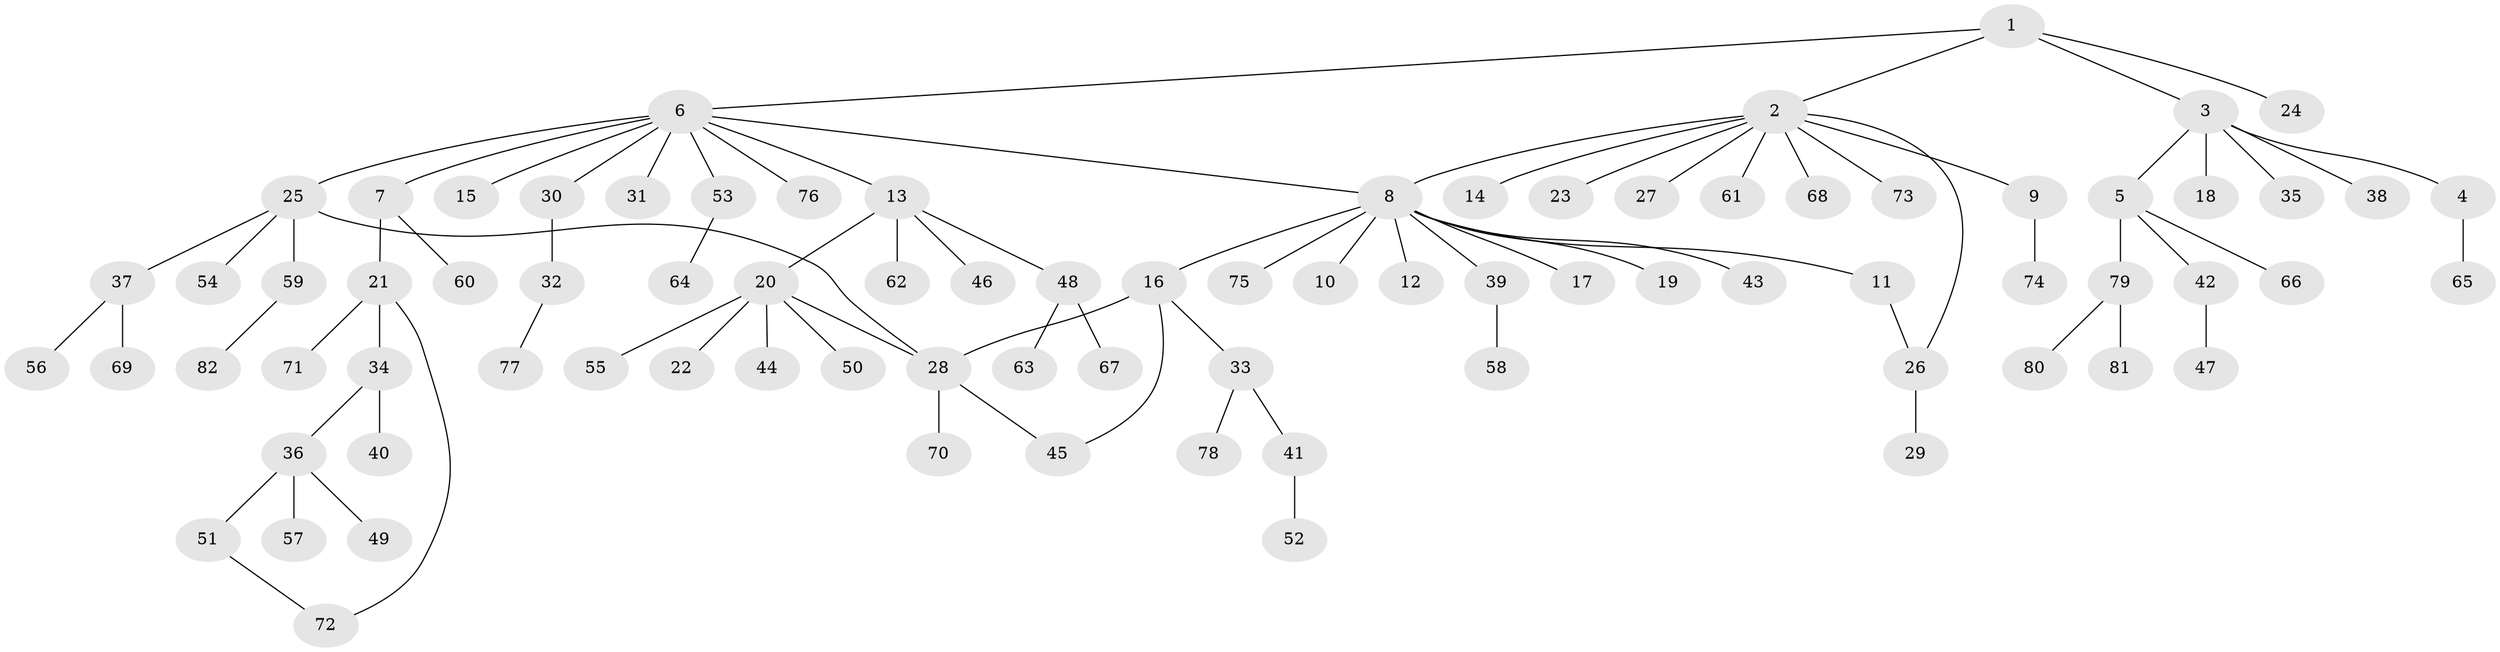 // coarse degree distribution, {4: 0.07017543859649122, 10: 0.03508771929824561, 6: 0.017543859649122806, 2: 0.10526315789473684, 3: 0.03508771929824561, 11: 0.017543859649122806, 1: 0.6842105263157895, 5: 0.03508771929824561}
// Generated by graph-tools (version 1.1) at 2025/18/03/04/25 18:18:22]
// undirected, 82 vertices, 87 edges
graph export_dot {
graph [start="1"]
  node [color=gray90,style=filled];
  1;
  2;
  3;
  4;
  5;
  6;
  7;
  8;
  9;
  10;
  11;
  12;
  13;
  14;
  15;
  16;
  17;
  18;
  19;
  20;
  21;
  22;
  23;
  24;
  25;
  26;
  27;
  28;
  29;
  30;
  31;
  32;
  33;
  34;
  35;
  36;
  37;
  38;
  39;
  40;
  41;
  42;
  43;
  44;
  45;
  46;
  47;
  48;
  49;
  50;
  51;
  52;
  53;
  54;
  55;
  56;
  57;
  58;
  59;
  60;
  61;
  62;
  63;
  64;
  65;
  66;
  67;
  68;
  69;
  70;
  71;
  72;
  73;
  74;
  75;
  76;
  77;
  78;
  79;
  80;
  81;
  82;
  1 -- 2;
  1 -- 3;
  1 -- 6;
  1 -- 24;
  2 -- 8;
  2 -- 9;
  2 -- 14;
  2 -- 23;
  2 -- 26;
  2 -- 27;
  2 -- 61;
  2 -- 68;
  2 -- 73;
  3 -- 4;
  3 -- 5;
  3 -- 18;
  3 -- 35;
  3 -- 38;
  4 -- 65;
  5 -- 42;
  5 -- 66;
  5 -- 79;
  6 -- 7;
  6 -- 8;
  6 -- 13;
  6 -- 15;
  6 -- 25;
  6 -- 30;
  6 -- 31;
  6 -- 53;
  6 -- 76;
  7 -- 21;
  7 -- 60;
  8 -- 10;
  8 -- 11;
  8 -- 12;
  8 -- 16;
  8 -- 17;
  8 -- 19;
  8 -- 39;
  8 -- 43;
  8 -- 75;
  9 -- 74;
  11 -- 26;
  13 -- 20;
  13 -- 46;
  13 -- 48;
  13 -- 62;
  16 -- 28;
  16 -- 33;
  16 -- 45;
  20 -- 22;
  20 -- 28;
  20 -- 44;
  20 -- 50;
  20 -- 55;
  21 -- 34;
  21 -- 71;
  21 -- 72;
  25 -- 28;
  25 -- 37;
  25 -- 54;
  25 -- 59;
  26 -- 29;
  28 -- 45;
  28 -- 70;
  30 -- 32;
  32 -- 77;
  33 -- 41;
  33 -- 78;
  34 -- 36;
  34 -- 40;
  36 -- 49;
  36 -- 51;
  36 -- 57;
  37 -- 56;
  37 -- 69;
  39 -- 58;
  41 -- 52;
  42 -- 47;
  48 -- 63;
  48 -- 67;
  51 -- 72;
  53 -- 64;
  59 -- 82;
  79 -- 80;
  79 -- 81;
}
